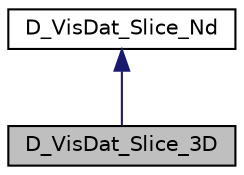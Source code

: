 digraph "D_VisDat_Slice_3D"
{
 // LATEX_PDF_SIZE
  edge [fontname="Helvetica",fontsize="10",labelfontname="Helvetica",labelfontsize="10"];
  node [fontname="Helvetica",fontsize="10",shape=record];
  Node1 [label="D_VisDat_Slice_3D",height=0.2,width=0.4,color="black", fillcolor="grey75", style="filled", fontcolor="black",tooltip=" "];
  Node2 -> Node1 [dir="back",color="midnightblue",fontsize="10",style="solid"];
  Node2 [label="D_VisDat_Slice_Nd",height=0.2,width=0.4,color="black", fillcolor="white", style="filled",URL="$class_d___vis_dat___slice___nd.html",tooltip=" "];
}
